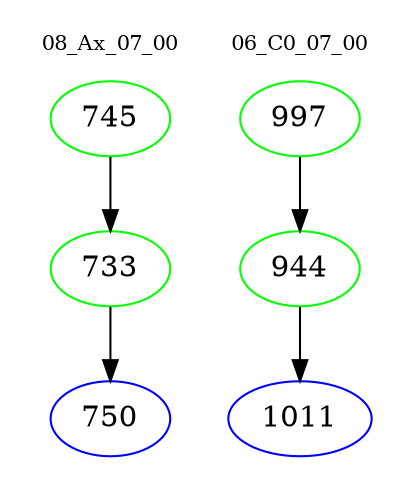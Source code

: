 digraph{
subgraph cluster_0 {
color = white
label = "08_Ax_07_00";
fontsize=10;
T0_745 [label="745", color="green"]
T0_745 -> T0_733 [color="black"]
T0_733 [label="733", color="green"]
T0_733 -> T0_750 [color="black"]
T0_750 [label="750", color="blue"]
}
subgraph cluster_1 {
color = white
label = "06_C0_07_00";
fontsize=10;
T1_997 [label="997", color="green"]
T1_997 -> T1_944 [color="black"]
T1_944 [label="944", color="green"]
T1_944 -> T1_1011 [color="black"]
T1_1011 [label="1011", color="blue"]
}
}
